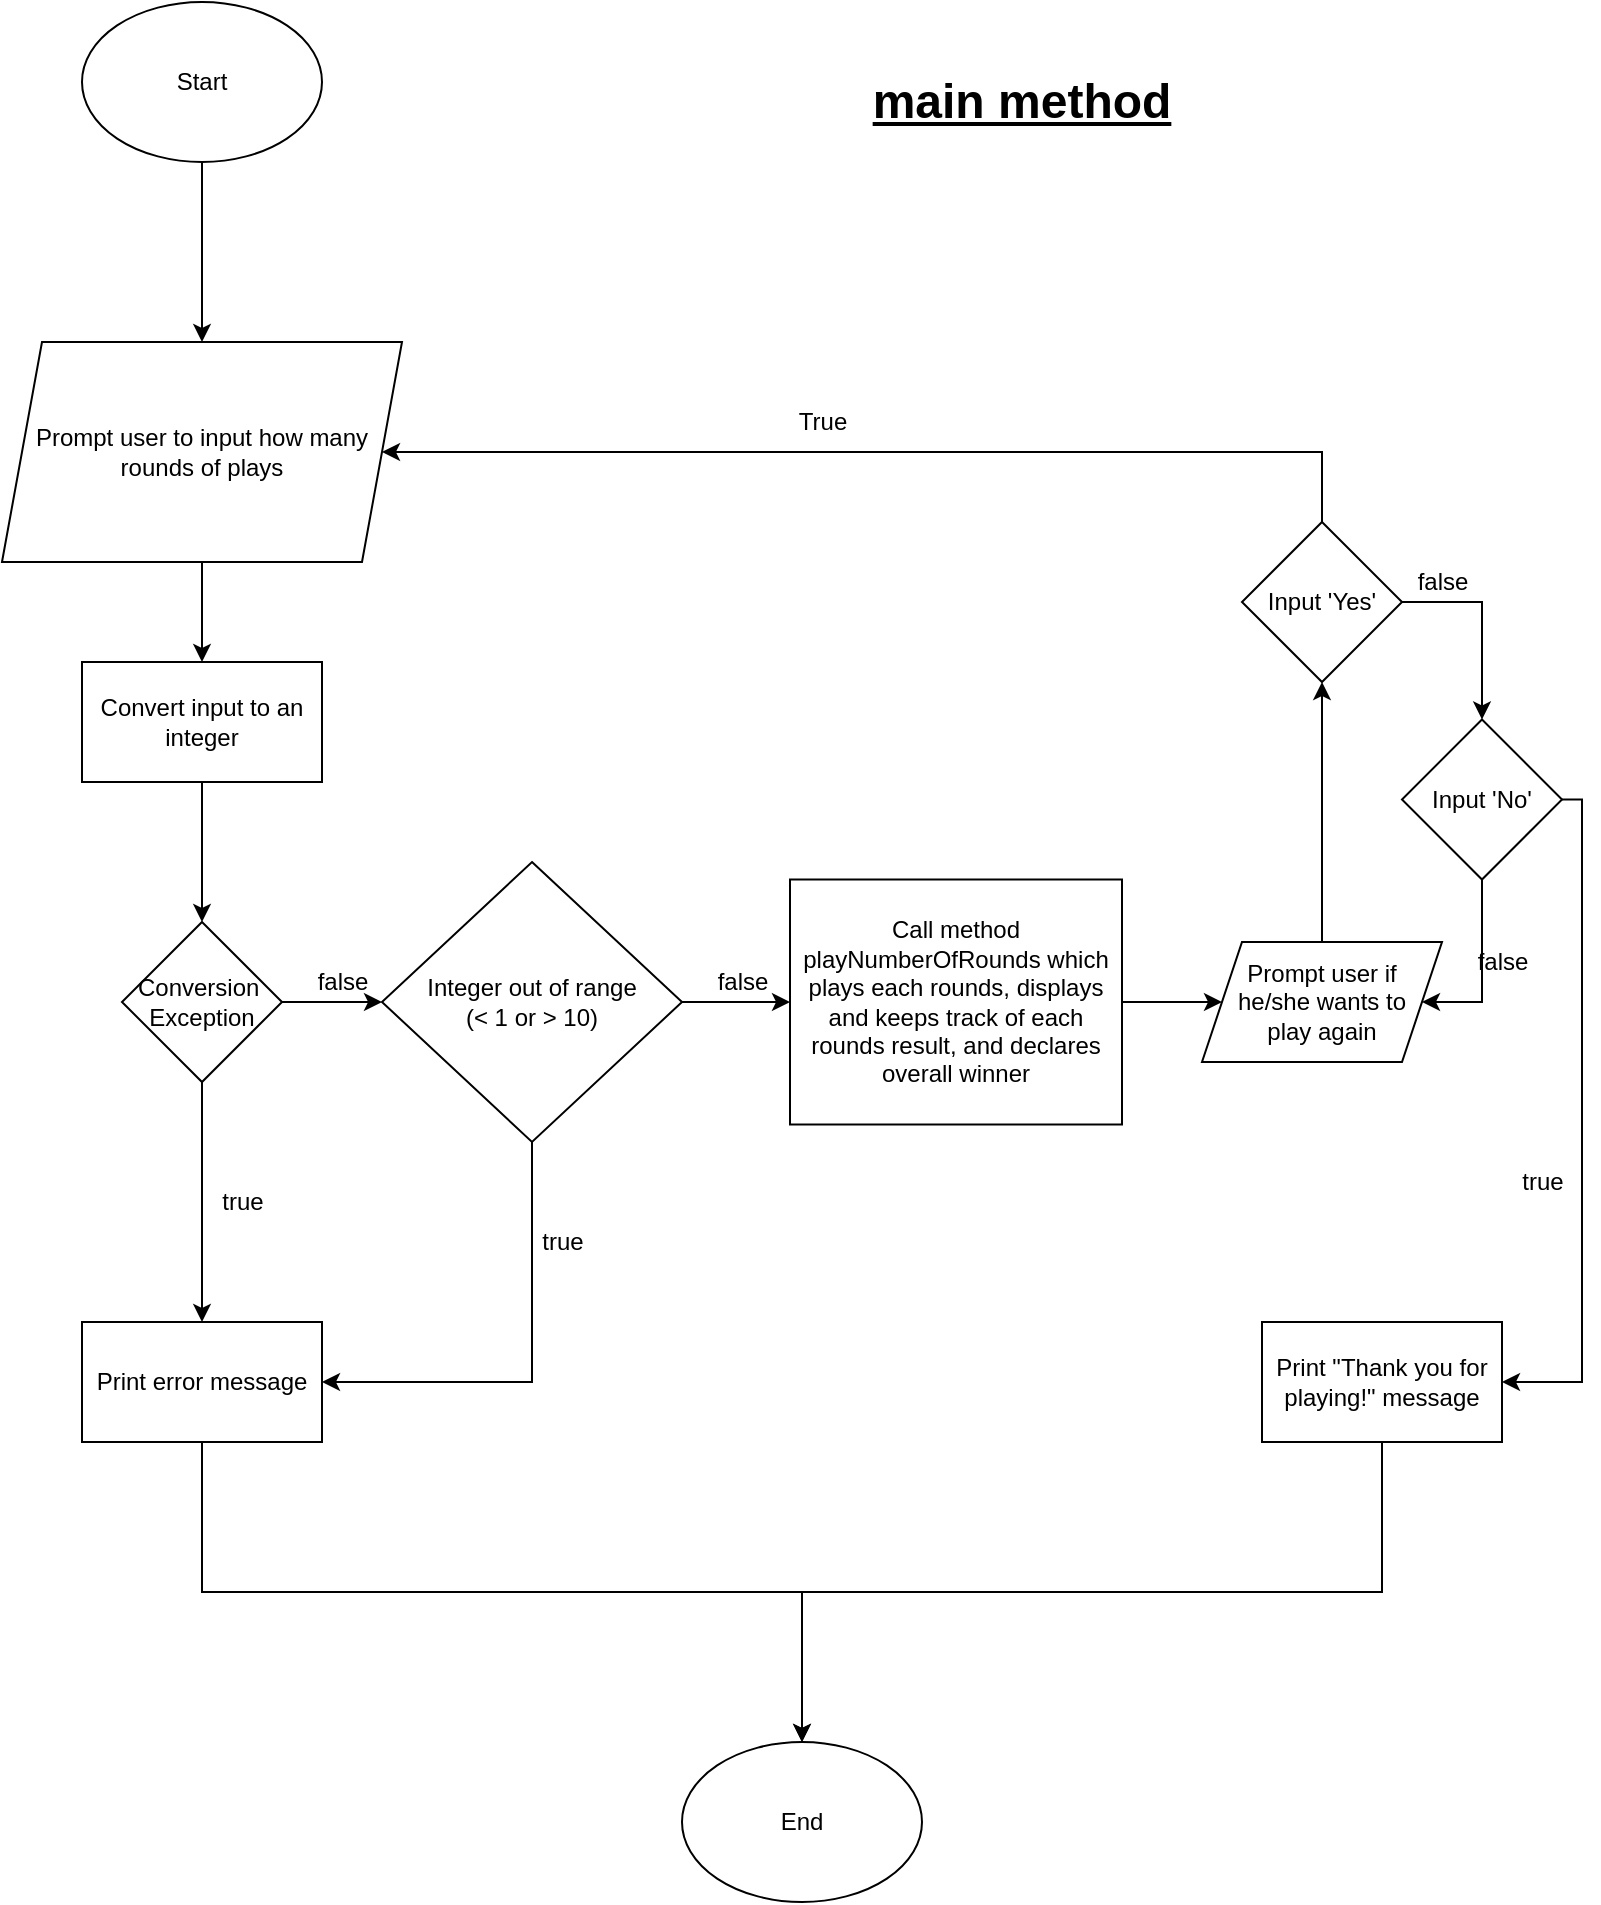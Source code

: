<mxfile version="14.6.13" type="device" pages="2"><diagram id="C5RBs43oDa-KdzZeNtuy" name="main method"><mxGraphModel dx="1106" dy="997" grid="1" gridSize="10" guides="1" tooltips="1" connect="1" arrows="1" fold="1" page="1" pageScale="1" pageWidth="827" pageHeight="1169" math="0" shadow="0"><root><mxCell id="WIyWlLk6GJQsqaUBKTNV-0"/><mxCell id="WIyWlLk6GJQsqaUBKTNV-1" parent="WIyWlLk6GJQsqaUBKTNV-0"/><mxCell id="xWICxPWJollgo_rMAaHg-5" style="edgeStyle=orthogonalEdgeStyle;rounded=0;orthogonalLoop=1;jettySize=auto;html=1;exitX=0.5;exitY=1;exitDx=0;exitDy=0;entryX=0.5;entryY=0;entryDx=0;entryDy=0;" edge="1" parent="WIyWlLk6GJQsqaUBKTNV-1" source="xWICxPWJollgo_rMAaHg-1" target="xWICxPWJollgo_rMAaHg-4"><mxGeometry relative="1" as="geometry"/></mxCell><mxCell id="xWICxPWJollgo_rMAaHg-1" value="Start" style="ellipse;whiteSpace=wrap;html=1;" vertex="1" parent="WIyWlLk6GJQsqaUBKTNV-1"><mxGeometry x="60" y="60" width="120" height="80" as="geometry"/></mxCell><mxCell id="xWICxPWJollgo_rMAaHg-2" style="edgeStyle=orthogonalEdgeStyle;rounded=0;orthogonalLoop=1;jettySize=auto;html=1;exitX=0.5;exitY=1;exitDx=0;exitDy=0;" edge="1" parent="WIyWlLk6GJQsqaUBKTNV-1" source="xWICxPWJollgo_rMAaHg-1" target="xWICxPWJollgo_rMAaHg-1"><mxGeometry relative="1" as="geometry"/></mxCell><mxCell id="xWICxPWJollgo_rMAaHg-30" style="edgeStyle=orthogonalEdgeStyle;rounded=0;orthogonalLoop=1;jettySize=auto;html=1;exitX=0.5;exitY=0;exitDx=0;exitDy=0;entryX=0.5;entryY=1;entryDx=0;entryDy=0;" edge="1" parent="WIyWlLk6GJQsqaUBKTNV-1" source="xWICxPWJollgo_rMAaHg-3" target="xWICxPWJollgo_rMAaHg-27"><mxGeometry relative="1" as="geometry"/></mxCell><mxCell id="xWICxPWJollgo_rMAaHg-3" value="Prompt user if &lt;br&gt;he/she wants to &lt;br&gt;play again" style="shape=parallelogram;perimeter=parallelogramPerimeter;whiteSpace=wrap;html=1;fixedSize=1;" vertex="1" parent="WIyWlLk6GJQsqaUBKTNV-1"><mxGeometry x="620" y="530" width="120" height="60" as="geometry"/></mxCell><mxCell id="xWICxPWJollgo_rMAaHg-9" style="edgeStyle=orthogonalEdgeStyle;rounded=0;orthogonalLoop=1;jettySize=auto;html=1;exitX=0.5;exitY=1;exitDx=0;exitDy=0;entryX=0.5;entryY=0;entryDx=0;entryDy=0;" edge="1" parent="WIyWlLk6GJQsqaUBKTNV-1" source="xWICxPWJollgo_rMAaHg-4" target="xWICxPWJollgo_rMAaHg-8"><mxGeometry relative="1" as="geometry"><mxPoint x="120" y="380" as="targetPoint"/></mxGeometry></mxCell><mxCell id="xWICxPWJollgo_rMAaHg-4" value="Prompt user to input how many rounds of plays" style="shape=parallelogram;perimeter=parallelogramPerimeter;whiteSpace=wrap;html=1;fixedSize=1;direction=east;" vertex="1" parent="WIyWlLk6GJQsqaUBKTNV-1"><mxGeometry x="20" y="230" width="200" height="110" as="geometry"/></mxCell><mxCell id="xWICxPWJollgo_rMAaHg-29" style="edgeStyle=orthogonalEdgeStyle;rounded=0;orthogonalLoop=1;jettySize=auto;html=1;exitX=1;exitY=0.5;exitDx=0;exitDy=0;" edge="1" parent="WIyWlLk6GJQsqaUBKTNV-1" source="xWICxPWJollgo_rMAaHg-7" target="xWICxPWJollgo_rMAaHg-3"><mxGeometry relative="1" as="geometry"/></mxCell><mxCell id="xWICxPWJollgo_rMAaHg-7" value="Call method playNumberOfRounds which plays each rounds, displays and keeps track of each rounds result, and declares overall winner" style="rounded=0;whiteSpace=wrap;html=1;" vertex="1" parent="WIyWlLk6GJQsqaUBKTNV-1"><mxGeometry x="414" y="498.75" width="166" height="122.5" as="geometry"/></mxCell><mxCell id="xWICxPWJollgo_rMAaHg-15" style="edgeStyle=orthogonalEdgeStyle;rounded=0;orthogonalLoop=1;jettySize=auto;html=1;exitX=0.5;exitY=1;exitDx=0;exitDy=0;entryX=0.5;entryY=0;entryDx=0;entryDy=0;" edge="1" parent="WIyWlLk6GJQsqaUBKTNV-1" source="xWICxPWJollgo_rMAaHg-8" target="xWICxPWJollgo_rMAaHg-14"><mxGeometry relative="1" as="geometry"/></mxCell><mxCell id="xWICxPWJollgo_rMAaHg-8" value="Convert input to an integer" style="rounded=0;whiteSpace=wrap;html=1;" vertex="1" parent="WIyWlLk6GJQsqaUBKTNV-1"><mxGeometry x="60" y="390" width="120" height="60" as="geometry"/></mxCell><mxCell id="xWICxPWJollgo_rMAaHg-21" style="edgeStyle=orthogonalEdgeStyle;rounded=0;orthogonalLoop=1;jettySize=auto;html=1;exitX=0.5;exitY=1;exitDx=0;exitDy=0;entryX=1;entryY=0.5;entryDx=0;entryDy=0;" edge="1" parent="WIyWlLk6GJQsqaUBKTNV-1" source="xWICxPWJollgo_rMAaHg-13" target="xWICxPWJollgo_rMAaHg-19"><mxGeometry relative="1" as="geometry"/></mxCell><mxCell id="xWICxPWJollgo_rMAaHg-25" style="edgeStyle=orthogonalEdgeStyle;rounded=0;orthogonalLoop=1;jettySize=auto;html=1;exitX=1;exitY=0.5;exitDx=0;exitDy=0;entryX=0;entryY=0.5;entryDx=0;entryDy=0;" edge="1" parent="WIyWlLk6GJQsqaUBKTNV-1" source="xWICxPWJollgo_rMAaHg-13" target="xWICxPWJollgo_rMAaHg-7"><mxGeometry relative="1" as="geometry"/></mxCell><mxCell id="xWICxPWJollgo_rMAaHg-13" value="Integer out of range &lt;br&gt;(&amp;lt; 1 or &amp;gt; 10)" style="rhombus;whiteSpace=wrap;html=1;" vertex="1" parent="WIyWlLk6GJQsqaUBKTNV-1"><mxGeometry x="210" y="490" width="150" height="140" as="geometry"/></mxCell><mxCell id="xWICxPWJollgo_rMAaHg-16" style="edgeStyle=orthogonalEdgeStyle;rounded=0;orthogonalLoop=1;jettySize=auto;html=1;exitX=1;exitY=0.5;exitDx=0;exitDy=0;entryX=0;entryY=0.5;entryDx=0;entryDy=0;" edge="1" parent="WIyWlLk6GJQsqaUBKTNV-1" source="xWICxPWJollgo_rMAaHg-14" target="xWICxPWJollgo_rMAaHg-13"><mxGeometry relative="1" as="geometry"/></mxCell><mxCell id="xWICxPWJollgo_rMAaHg-20" style="edgeStyle=orthogonalEdgeStyle;rounded=0;orthogonalLoop=1;jettySize=auto;html=1;exitX=0.5;exitY=1;exitDx=0;exitDy=0;entryX=0.5;entryY=0;entryDx=0;entryDy=0;" edge="1" parent="WIyWlLk6GJQsqaUBKTNV-1" source="xWICxPWJollgo_rMAaHg-14" target="xWICxPWJollgo_rMAaHg-19"><mxGeometry relative="1" as="geometry"/></mxCell><mxCell id="xWICxPWJollgo_rMAaHg-14" value="Conversion&amp;nbsp;&lt;br&gt;Exception" style="rhombus;whiteSpace=wrap;html=1;" vertex="1" parent="WIyWlLk6GJQsqaUBKTNV-1"><mxGeometry x="80" y="520" width="80" height="80" as="geometry"/></mxCell><mxCell id="xWICxPWJollgo_rMAaHg-17" value="false" style="text;html=1;align=center;verticalAlign=middle;resizable=0;points=[];autosize=1;strokeColor=none;" vertex="1" parent="WIyWlLk6GJQsqaUBKTNV-1"><mxGeometry x="170" y="540" width="40" height="20" as="geometry"/></mxCell><mxCell id="xWICxPWJollgo_rMAaHg-37" style="edgeStyle=orthogonalEdgeStyle;rounded=0;orthogonalLoop=1;jettySize=auto;html=1;exitX=0.5;exitY=1;exitDx=0;exitDy=0;entryX=0.5;entryY=0;entryDx=0;entryDy=0;" edge="1" parent="WIyWlLk6GJQsqaUBKTNV-1" source="xWICxPWJollgo_rMAaHg-18" target="xWICxPWJollgo_rMAaHg-35"><mxGeometry relative="1" as="geometry"/></mxCell><mxCell id="xWICxPWJollgo_rMAaHg-18" value="Print &quot;Thank you for playing!&quot; message" style="rounded=0;whiteSpace=wrap;html=1;" vertex="1" parent="WIyWlLk6GJQsqaUBKTNV-1"><mxGeometry x="650" y="720" width="120" height="60" as="geometry"/></mxCell><mxCell id="xWICxPWJollgo_rMAaHg-36" style="edgeStyle=orthogonalEdgeStyle;rounded=0;orthogonalLoop=1;jettySize=auto;html=1;exitX=0.5;exitY=1;exitDx=0;exitDy=0;entryX=0.5;entryY=0;entryDx=0;entryDy=0;" edge="1" parent="WIyWlLk6GJQsqaUBKTNV-1" source="xWICxPWJollgo_rMAaHg-19" target="xWICxPWJollgo_rMAaHg-35"><mxGeometry relative="1" as="geometry"/></mxCell><mxCell id="xWICxPWJollgo_rMAaHg-19" value="Print error message" style="rounded=0;whiteSpace=wrap;html=1;" vertex="1" parent="WIyWlLk6GJQsqaUBKTNV-1"><mxGeometry x="60" y="720" width="120" height="60" as="geometry"/></mxCell><mxCell id="xWICxPWJollgo_rMAaHg-22" value="true" style="text;html=1;align=center;verticalAlign=middle;resizable=0;points=[];autosize=1;strokeColor=none;" vertex="1" parent="WIyWlLk6GJQsqaUBKTNV-1"><mxGeometry x="120" y="650" width="40" height="20" as="geometry"/></mxCell><mxCell id="xWICxPWJollgo_rMAaHg-24" value="true" style="text;html=1;align=center;verticalAlign=middle;resizable=0;points=[];autosize=1;strokeColor=none;" vertex="1" parent="WIyWlLk6GJQsqaUBKTNV-1"><mxGeometry x="280" y="670" width="40" height="20" as="geometry"/></mxCell><mxCell id="xWICxPWJollgo_rMAaHg-31" style="edgeStyle=orthogonalEdgeStyle;rounded=0;orthogonalLoop=1;jettySize=auto;html=1;exitX=0.5;exitY=0;exitDx=0;exitDy=0;entryX=1;entryY=0.5;entryDx=0;entryDy=0;" edge="1" parent="WIyWlLk6GJQsqaUBKTNV-1" source="xWICxPWJollgo_rMAaHg-27" target="xWICxPWJollgo_rMAaHg-4"><mxGeometry relative="1" as="geometry"/></mxCell><mxCell id="xWICxPWJollgo_rMAaHg-41" style="edgeStyle=orthogonalEdgeStyle;rounded=0;orthogonalLoop=1;jettySize=auto;html=1;exitX=1;exitY=0.5;exitDx=0;exitDy=0;entryX=0.5;entryY=0;entryDx=0;entryDy=0;" edge="1" parent="WIyWlLk6GJQsqaUBKTNV-1" source="xWICxPWJollgo_rMAaHg-27" target="xWICxPWJollgo_rMAaHg-39"><mxGeometry relative="1" as="geometry"/></mxCell><mxCell id="xWICxPWJollgo_rMAaHg-27" value="Input 'Yes'" style="rhombus;whiteSpace=wrap;html=1;" vertex="1" parent="WIyWlLk6GJQsqaUBKTNV-1"><mxGeometry x="640" y="320" width="80" height="80" as="geometry"/></mxCell><mxCell id="xWICxPWJollgo_rMAaHg-33" value="false" style="text;html=1;align=center;verticalAlign=middle;resizable=0;points=[];autosize=1;strokeColor=none;" vertex="1" parent="WIyWlLk6GJQsqaUBKTNV-1"><mxGeometry x="370" y="540" width="40" height="20" as="geometry"/></mxCell><mxCell id="xWICxPWJollgo_rMAaHg-35" value="End" style="ellipse;whiteSpace=wrap;html=1;" vertex="1" parent="WIyWlLk6GJQsqaUBKTNV-1"><mxGeometry x="360" y="930" width="120" height="80" as="geometry"/></mxCell><mxCell id="xWICxPWJollgo_rMAaHg-38" value="True" style="text;html=1;align=center;verticalAlign=middle;resizable=0;points=[];autosize=1;strokeColor=none;" vertex="1" parent="WIyWlLk6GJQsqaUBKTNV-1"><mxGeometry x="410" y="260" width="40" height="20" as="geometry"/></mxCell><mxCell id="xWICxPWJollgo_rMAaHg-43" style="edgeStyle=orthogonalEdgeStyle;rounded=0;orthogonalLoop=1;jettySize=auto;html=1;exitX=1;exitY=0.5;exitDx=0;exitDy=0;entryX=1;entryY=0.5;entryDx=0;entryDy=0;" edge="1" parent="WIyWlLk6GJQsqaUBKTNV-1" source="xWICxPWJollgo_rMAaHg-39" target="xWICxPWJollgo_rMAaHg-18"><mxGeometry relative="1" as="geometry"><Array as="points"><mxPoint x="810" y="459"/><mxPoint x="810" y="750"/></Array></mxGeometry></mxCell><mxCell id="xWICxPWJollgo_rMAaHg-44" style="edgeStyle=orthogonalEdgeStyle;rounded=0;orthogonalLoop=1;jettySize=auto;html=1;exitX=0.5;exitY=1;exitDx=0;exitDy=0;entryX=1;entryY=0.5;entryDx=0;entryDy=0;" edge="1" parent="WIyWlLk6GJQsqaUBKTNV-1" source="xWICxPWJollgo_rMAaHg-39" target="xWICxPWJollgo_rMAaHg-3"><mxGeometry relative="1" as="geometry"><mxPoint x="760" y="630" as="targetPoint"/><Array as="points"><mxPoint x="760" y="560"/></Array></mxGeometry></mxCell><mxCell id="xWICxPWJollgo_rMAaHg-39" value="Input 'No'" style="rhombus;whiteSpace=wrap;html=1;" vertex="1" parent="WIyWlLk6GJQsqaUBKTNV-1"><mxGeometry x="720" y="418.75" width="80" height="80" as="geometry"/></mxCell><mxCell id="xWICxPWJollgo_rMAaHg-42" value="false" style="text;html=1;align=center;verticalAlign=middle;resizable=0;points=[];autosize=1;strokeColor=none;" vertex="1" parent="WIyWlLk6GJQsqaUBKTNV-1"><mxGeometry x="720" y="340" width="40" height="20" as="geometry"/></mxCell><mxCell id="xWICxPWJollgo_rMAaHg-45" value="false" style="text;html=1;align=center;verticalAlign=middle;resizable=0;points=[];autosize=1;strokeColor=none;" vertex="1" parent="WIyWlLk6GJQsqaUBKTNV-1"><mxGeometry x="750" y="530" width="40" height="20" as="geometry"/></mxCell><mxCell id="xWICxPWJollgo_rMAaHg-47" value="true" style="text;html=1;align=center;verticalAlign=middle;resizable=0;points=[];autosize=1;strokeColor=none;" vertex="1" parent="WIyWlLk6GJQsqaUBKTNV-1"><mxGeometry x="770" y="640" width="40" height="20" as="geometry"/></mxCell><mxCell id="xWICxPWJollgo_rMAaHg-48" value="&lt;h1&gt;&lt;u&gt;main method&lt;/u&gt;&lt;/h1&gt;" style="text;html=1;strokeColor=none;fillColor=none;align=center;verticalAlign=middle;whiteSpace=wrap;rounded=0;" vertex="1" parent="WIyWlLk6GJQsqaUBKTNV-1"><mxGeometry x="390" y="70" width="280" height="80" as="geometry"/></mxCell></root></mxGraphModel></diagram><diagram id="ReQ4daCyko6AEzubHsu_" name="playNumberOfRounds method"><mxGraphModel dx="1106" dy="997" grid="1" gridSize="10" guides="1" tooltips="1" connect="1" arrows="1" fold="1" page="1" pageScale="1" pageWidth="827" pageHeight="1169" math="0" shadow="0"><root><mxCell id="iO3lYTSwz8w3JSSSnS7b-0"/><mxCell id="iO3lYTSwz8w3JSSSnS7b-1" parent="iO3lYTSwz8w3JSSSnS7b-0"/><mxCell id="ZAbTAbt3OAs1d7CuN1r1-1" style="edgeStyle=orthogonalEdgeStyle;rounded=0;orthogonalLoop=1;jettySize=auto;html=1;exitX=1;exitY=0.5;exitDx=0;exitDy=0;entryX=0;entryY=0.5;entryDx=0;entryDy=0;" edge="1" parent="iO3lYTSwz8w3JSSSnS7b-1" source="nTt0gRN7gyJrZbfmXG_p-1" target="nTt0gRN7gyJrZbfmXG_p-2"><mxGeometry relative="1" as="geometry"/></mxCell><mxCell id="nTt0gRN7gyJrZbfmXG_p-1" value="Start" style="ellipse;whiteSpace=wrap;html=1;" vertex="1" parent="iO3lYTSwz8w3JSSSnS7b-1"><mxGeometry x="90" y="30" width="100" height="60" as="geometry"/></mxCell><mxCell id="ZAbTAbt3OAs1d7CuN1r1-2" style="edgeStyle=orthogonalEdgeStyle;rounded=0;orthogonalLoop=1;jettySize=auto;html=1;exitX=1;exitY=0.5;exitDx=0;exitDy=0;entryX=0;entryY=0.5;entryDx=0;entryDy=0;" edge="1" parent="iO3lYTSwz8w3JSSSnS7b-1" source="nTt0gRN7gyJrZbfmXG_p-2" target="ZAbTAbt3OAs1d7CuN1r1-0"><mxGeometry relative="1" as="geometry"/></mxCell><mxCell id="nTt0gRN7gyJrZbfmXG_p-2" value="Get parameter total rounds to play" style="rounded=0;whiteSpace=wrap;html=1;" vertex="1" parent="iO3lYTSwz8w3JSSSnS7b-1"><mxGeometry x="240" y="30" width="120" height="60" as="geometry"/></mxCell><mxCell id="ZAbTAbt3OAs1d7CuN1r1-4" style="edgeStyle=orthogonalEdgeStyle;rounded=0;orthogonalLoop=1;jettySize=auto;html=1;exitX=0.5;exitY=1;exitDx=0;exitDy=0;entryX=1;entryY=0.5;entryDx=0;entryDy=0;" edge="1" parent="iO3lYTSwz8w3JSSSnS7b-1" source="ZAbTAbt3OAs1d7CuN1r1-0" target="ZAbTAbt3OAs1d7CuN1r1-3"><mxGeometry relative="1" as="geometry"/></mxCell><mxCell id="ZAbTAbt3OAs1d7CuN1r1-0" value="Initialize variables ties, userWins, computerWins" style="rounded=0;whiteSpace=wrap;html=1;" vertex="1" parent="iO3lYTSwz8w3JSSSnS7b-1"><mxGeometry x="420" y="30" width="140" height="60" as="geometry"/></mxCell><mxCell id="ZAbTAbt3OAs1d7CuN1r1-12" style="edgeStyle=orthogonalEdgeStyle;rounded=0;orthogonalLoop=1;jettySize=auto;html=1;exitX=0.5;exitY=1;exitDx=0;exitDy=0;entryX=0.5;entryY=0;entryDx=0;entryDy=0;" edge="1" parent="iO3lYTSwz8w3JSSSnS7b-1" source="ZAbTAbt3OAs1d7CuN1r1-3" target="ZAbTAbt3OAs1d7CuN1r1-5"><mxGeometry relative="1" as="geometry"/></mxCell><mxCell id="ZAbTAbt3OAs1d7CuN1r1-3" value="Initialization &lt;br&gt;round = 1" style="rounded=0;whiteSpace=wrap;html=1;" vertex="1" parent="iO3lYTSwz8w3JSSSnS7b-1"><mxGeometry x="80" y="130" width="120" height="50" as="geometry"/></mxCell><mxCell id="ZAbTAbt3OAs1d7CuN1r1-8" style="edgeStyle=orthogonalEdgeStyle;rounded=0;orthogonalLoop=1;jettySize=auto;html=1;exitX=0.5;exitY=1;exitDx=0;exitDy=0;" edge="1" parent="iO3lYTSwz8w3JSSSnS7b-1" source="ZAbTAbt3OAs1d7CuN1r1-5"><mxGeometry relative="1" as="geometry"><mxPoint x="180" y="339" as="targetPoint"/></mxGeometry></mxCell><mxCell id="R5eInJ01mi0KPKRuTlD3-166" style="edgeStyle=orthogonalEdgeStyle;rounded=0;orthogonalLoop=1;jettySize=auto;html=1;exitX=0;exitY=0.5;exitDx=0;exitDy=0;strokeColor=#000000;entryX=0;entryY=0.5;entryDx=0;entryDy=0;" edge="1" parent="iO3lYTSwz8w3JSSSnS7b-1" source="ZAbTAbt3OAs1d7CuN1r1-5" target="R5eInJ01mi0KPKRuTlD3-165"><mxGeometry relative="1" as="geometry"><mxPoint x="110" y="1470" as="targetPoint"/><Array as="points"><mxPoint x="30" y="250"/><mxPoint x="30" y="1460"/></Array></mxGeometry></mxCell><mxCell id="ZAbTAbt3OAs1d7CuN1r1-5" value="round &amp;lt;= total rounds" style="rhombus;whiteSpace=wrap;html=1;" vertex="1" parent="iO3lYTSwz8w3JSSSnS7b-1"><mxGeometry x="85" y="210" width="110" height="80" as="geometry"/></mxCell><mxCell id="ZAbTAbt3OAs1d7CuN1r1-13" style="edgeStyle=orthogonalEdgeStyle;rounded=0;orthogonalLoop=1;jettySize=auto;html=1;exitX=1;exitY=0.5;exitDx=0;exitDy=0;entryX=0;entryY=0.5;entryDx=0;entryDy=0;" edge="1" parent="iO3lYTSwz8w3JSSSnS7b-1" source="ZAbTAbt3OAs1d7CuN1r1-7" target="ZAbTAbt3OAs1d7CuN1r1-11"><mxGeometry relative="1" as="geometry"/></mxCell><mxCell id="ZAbTAbt3OAs1d7CuN1r1-7" value="Prompt user input choice&lt;br&gt;(1=Rock, 2=Paper, 3=Scissors)" style="shape=parallelogram;perimeter=parallelogramPerimeter;whiteSpace=wrap;html=1;fixedSize=1;" vertex="1" parent="iO3lYTSwz8w3JSSSnS7b-1"><mxGeometry x="80" y="340" width="220" height="60" as="geometry"/></mxCell><mxCell id="ZAbTAbt3OAs1d7CuN1r1-9" value="true" style="text;html=1;align=center;verticalAlign=middle;resizable=0;points=[];autosize=1;strokeColor=none;" vertex="1" parent="iO3lYTSwz8w3JSSSnS7b-1"><mxGeometry x="140" y="290" width="40" height="20" as="geometry"/></mxCell><mxCell id="ZAbTAbt3OAs1d7CuN1r1-15" style="edgeStyle=orthogonalEdgeStyle;rounded=0;orthogonalLoop=1;jettySize=auto;html=1;exitX=0.5;exitY=0;exitDx=0;exitDy=0;entryX=0.5;entryY=1;entryDx=0;entryDy=0;" edge="1" parent="iO3lYTSwz8w3JSSSnS7b-1" source="ZAbTAbt3OAs1d7CuN1r1-11" target="ZAbTAbt3OAs1d7CuN1r1-14"><mxGeometry relative="1" as="geometry"/></mxCell><mxCell id="ZAbTAbt3OAs1d7CuN1r1-11" value="Convert input to an interger" style="rounded=0;whiteSpace=wrap;html=1;" vertex="1" parent="iO3lYTSwz8w3JSSSnS7b-1"><mxGeometry x="340" y="340" width="100" height="60" as="geometry"/></mxCell><mxCell id="ZAbTAbt3OAs1d7CuN1r1-16" style="edgeStyle=orthogonalEdgeStyle;rounded=0;orthogonalLoop=1;jettySize=auto;html=1;exitX=0;exitY=0.5;exitDx=0;exitDy=0;entryX=0.65;entryY=-0.033;entryDx=0;entryDy=0;entryPerimeter=0;" edge="1" parent="iO3lYTSwz8w3JSSSnS7b-1" source="ZAbTAbt3OAs1d7CuN1r1-14" target="ZAbTAbt3OAs1d7CuN1r1-7"><mxGeometry relative="1" as="geometry"/></mxCell><mxCell id="R5eInJ01mi0KPKRuTlD3-0" style="edgeStyle=orthogonalEdgeStyle;rounded=0;orthogonalLoop=1;jettySize=auto;html=1;exitX=1;exitY=0.5;exitDx=0;exitDy=0;entryX=0.5;entryY=0;entryDx=0;entryDy=0;" edge="1" parent="iO3lYTSwz8w3JSSSnS7b-1" source="ZAbTAbt3OAs1d7CuN1r1-14" target="ZAbTAbt3OAs1d7CuN1r1-18"><mxGeometry relative="1" as="geometry"/></mxCell><mxCell id="ZAbTAbt3OAs1d7CuN1r1-14" value="Conversion&lt;br&gt;Exception" style="rhombus;whiteSpace=wrap;html=1;" vertex="1" parent="iO3lYTSwz8w3JSSSnS7b-1"><mxGeometry x="340" y="260" width="100" height="60" as="geometry"/></mxCell><mxCell id="ZAbTAbt3OAs1d7CuN1r1-17" value="true" style="text;html=1;align=center;verticalAlign=middle;resizable=0;points=[];autosize=1;strokeColor=none;" vertex="1" parent="iO3lYTSwz8w3JSSSnS7b-1"><mxGeometry x="300" y="270" width="40" height="20" as="geometry"/></mxCell><mxCell id="R5eInJ01mi0KPKRuTlD3-2" style="edgeStyle=orthogonalEdgeStyle;rounded=0;orthogonalLoop=1;jettySize=auto;html=1;exitX=0;exitY=0.5;exitDx=0;exitDy=0;entryX=0.5;entryY=1;entryDx=0;entryDy=0;" edge="1" parent="iO3lYTSwz8w3JSSSnS7b-1" source="ZAbTAbt3OAs1d7CuN1r1-18" target="ZAbTAbt3OAs1d7CuN1r1-7"><mxGeometry relative="1" as="geometry"/></mxCell><mxCell id="R5eInJ01mi0KPKRuTlD3-5" style="edgeStyle=orthogonalEdgeStyle;rounded=0;orthogonalLoop=1;jettySize=auto;html=1;exitX=0.5;exitY=1;exitDx=0;exitDy=0;entryX=1;entryY=0.5;entryDx=0;entryDy=0;" edge="1" parent="iO3lYTSwz8w3JSSSnS7b-1" source="ZAbTAbt3OAs1d7CuN1r1-18" target="R5eInJ01mi0KPKRuTlD3-4"><mxGeometry relative="1" as="geometry"/></mxCell><mxCell id="ZAbTAbt3OAs1d7CuN1r1-18" value="integer out&lt;br&gt;of range&amp;nbsp;" style="rhombus;whiteSpace=wrap;html=1;" vertex="1" parent="iO3lYTSwz8w3JSSSnS7b-1"><mxGeometry x="490" y="390" width="100" height="70" as="geometry"/></mxCell><mxCell id="R5eInJ01mi0KPKRuTlD3-1" value="false" style="text;html=1;align=center;verticalAlign=middle;resizable=0;points=[];autosize=1;strokeColor=none;" vertex="1" parent="iO3lYTSwz8w3JSSSnS7b-1"><mxGeometry x="450" y="270" width="40" height="20" as="geometry"/></mxCell><mxCell id="R5eInJ01mi0KPKRuTlD3-3" value="true" style="text;html=1;align=center;verticalAlign=middle;resizable=0;points=[];autosize=1;strokeColor=none;" vertex="1" parent="iO3lYTSwz8w3JSSSnS7b-1"><mxGeometry x="440" y="400" width="40" height="20" as="geometry"/></mxCell><mxCell id="R5eInJ01mi0KPKRuTlD3-8" style="edgeStyle=orthogonalEdgeStyle;rounded=0;orthogonalLoop=1;jettySize=auto;html=1;exitX=0.5;exitY=1;exitDx=0;exitDy=0;entryX=0.5;entryY=0;entryDx=0;entryDy=0;" edge="1" parent="iO3lYTSwz8w3JSSSnS7b-1" source="R5eInJ01mi0KPKRuTlD3-4" target="R5eInJ01mi0KPKRuTlD3-7"><mxGeometry relative="1" as="geometry"/></mxCell><mxCell id="R5eInJ01mi0KPKRuTlD3-4" value="Generate random integer between 1 to 3" style="rounded=0;whiteSpace=wrap;html=1;" vertex="1" parent="iO3lYTSwz8w3JSSSnS7b-1"><mxGeometry x="80" y="470" width="125" height="60" as="geometry"/></mxCell><mxCell id="R5eInJ01mi0KPKRuTlD3-6" value="false" style="text;html=1;align=center;verticalAlign=middle;resizable=0;points=[];autosize=1;strokeColor=none;" vertex="1" parent="iO3lYTSwz8w3JSSSnS7b-1"><mxGeometry x="470" y="480" width="40" height="20" as="geometry"/></mxCell><mxCell id="R5eInJ01mi0KPKRuTlD3-19" style="edgeStyle=orthogonalEdgeStyle;rounded=0;orthogonalLoop=1;jettySize=auto;html=1;exitX=0.25;exitY=1;exitDx=0;exitDy=0;entryX=0.5;entryY=0;entryDx=0;entryDy=0;" edge="1" parent="iO3lYTSwz8w3JSSSnS7b-1" source="R5eInJ01mi0KPKRuTlD3-7" target="R5eInJ01mi0KPKRuTlD3-11"><mxGeometry relative="1" as="geometry"/></mxCell><mxCell id="R5eInJ01mi0KPKRuTlD3-7" value="switch choice" style="rounded=0;whiteSpace=wrap;html=1;" vertex="1" parent="iO3lYTSwz8w3JSSSnS7b-1"><mxGeometry x="83.75" y="565" width="117.5" height="40" as="geometry"/></mxCell><mxCell id="R5eInJ01mi0KPKRuTlD3-18" style="edgeStyle=orthogonalEdgeStyle;rounded=0;orthogonalLoop=1;jettySize=auto;html=1;exitX=1;exitY=0.5;exitDx=0;exitDy=0;" edge="1" parent="iO3lYTSwz8w3JSSSnS7b-1" source="R5eInJ01mi0KPKRuTlD3-11"><mxGeometry relative="1" as="geometry"><mxPoint x="210" y="655" as="targetPoint"/></mxGeometry></mxCell><mxCell id="R5eInJ01mi0KPKRuTlD3-155" style="edgeStyle=orthogonalEdgeStyle;rounded=0;orthogonalLoop=1;jettySize=auto;html=1;exitX=0.5;exitY=1;exitDx=0;exitDy=0;entryX=0.5;entryY=0;entryDx=0;entryDy=0;strokeColor=#000000;" edge="1" parent="iO3lYTSwz8w3JSSSnS7b-1" source="R5eInJ01mi0KPKRuTlD3-11" target="R5eInJ01mi0KPKRuTlD3-104"><mxGeometry relative="1" as="geometry"/></mxCell><mxCell id="R5eInJ01mi0KPKRuTlD3-11" value="case 1" style="rhombus;whiteSpace=wrap;html=1;" vertex="1" parent="iO3lYTSwz8w3JSSSnS7b-1"><mxGeometry x="80" y="630" width="80" height="50" as="geometry"/></mxCell><mxCell id="R5eInJ01mi0KPKRuTlD3-26" style="edgeStyle=orthogonalEdgeStyle;rounded=0;orthogonalLoop=1;jettySize=auto;html=1;exitX=1;exitY=0.5;exitDx=0;exitDy=0;entryX=0;entryY=0.5;entryDx=0;entryDy=0;" edge="1" parent="iO3lYTSwz8w3JSSSnS7b-1" source="R5eInJ01mi0KPKRuTlD3-20" target="R5eInJ01mi0KPKRuTlD3-21"><mxGeometry relative="1" as="geometry"/></mxCell><mxCell id="R5eInJ01mi0KPKRuTlD3-28" style="edgeStyle=orthogonalEdgeStyle;rounded=0;orthogonalLoop=1;jettySize=auto;html=1;exitX=0.5;exitY=1;exitDx=0;exitDy=0;entryX=0.5;entryY=0;entryDx=0;entryDy=0;" edge="1" parent="iO3lYTSwz8w3JSSSnS7b-1" source="R5eInJ01mi0KPKRuTlD3-20" target="R5eInJ01mi0KPKRuTlD3-23"><mxGeometry relative="1" as="geometry"/></mxCell><mxCell id="R5eInJ01mi0KPKRuTlD3-20" value="random = 1" style="rhombus;whiteSpace=wrap;html=1;" vertex="1" parent="iO3lYTSwz8w3JSSSnS7b-1"><mxGeometry x="205" y="622.5" width="95" height="65" as="geometry"/></mxCell><mxCell id="R5eInJ01mi0KPKRuTlD3-30" style="edgeStyle=orthogonalEdgeStyle;rounded=0;orthogonalLoop=1;jettySize=auto;html=1;exitX=0.5;exitY=1;exitDx=0;exitDy=0;entryX=0.5;entryY=0;entryDx=0;entryDy=0;" edge="1" parent="iO3lYTSwz8w3JSSSnS7b-1" source="R5eInJ01mi0KPKRuTlD3-21" target="R5eInJ01mi0KPKRuTlD3-25"><mxGeometry relative="1" as="geometry"/></mxCell><mxCell id="R5eInJ01mi0KPKRuTlD3-33" style="edgeStyle=orthogonalEdgeStyle;rounded=0;orthogonalLoop=1;jettySize=auto;html=1;exitX=1;exitY=0.5;exitDx=0;exitDy=0;entryX=0;entryY=0.5;entryDx=0;entryDy=0;" edge="1" parent="iO3lYTSwz8w3JSSSnS7b-1" source="R5eInJ01mi0KPKRuTlD3-21" target="R5eInJ01mi0KPKRuTlD3-32"><mxGeometry relative="1" as="geometry"/></mxCell><mxCell id="R5eInJ01mi0KPKRuTlD3-21" value="random = 2" style="rhombus;whiteSpace=wrap;html=1;" vertex="1" parent="iO3lYTSwz8w3JSSSnS7b-1"><mxGeometry x="360" y="622.5" width="95" height="65" as="geometry"/></mxCell><mxCell id="R5eInJ01mi0KPKRuTlD3-22" value="true" style="text;html=1;align=center;verticalAlign=middle;resizable=0;points=[];autosize=1;strokeColor=none;" vertex="1" parent="iO3lYTSwz8w3JSSSnS7b-1"><mxGeometry x="155" y="630" width="40" height="20" as="geometry"/></mxCell><mxCell id="R5eInJ01mi0KPKRuTlD3-42" style="edgeStyle=orthogonalEdgeStyle;rounded=0;orthogonalLoop=1;jettySize=auto;html=1;exitX=0.5;exitY=1;exitDx=0;exitDy=0;entryX=0.5;entryY=0;entryDx=0;entryDy=0;" edge="1" parent="iO3lYTSwz8w3JSSSnS7b-1" source="R5eInJ01mi0KPKRuTlD3-23" target="R5eInJ01mi0KPKRuTlD3-36"><mxGeometry relative="1" as="geometry"/></mxCell><mxCell id="R5eInJ01mi0KPKRuTlD3-23" value="increment ties" style="rounded=0;whiteSpace=wrap;html=1;" vertex="1" parent="iO3lYTSwz8w3JSSSnS7b-1"><mxGeometry x="205" y="710" width="95" height="40" as="geometry"/></mxCell><mxCell id="R5eInJ01mi0KPKRuTlD3-24" style="edgeStyle=orthogonalEdgeStyle;rounded=0;orthogonalLoop=1;jettySize=auto;html=1;exitX=0.5;exitY=1;exitDx=0;exitDy=0;" edge="1" parent="iO3lYTSwz8w3JSSSnS7b-1" source="R5eInJ01mi0KPKRuTlD3-23" target="R5eInJ01mi0KPKRuTlD3-23"><mxGeometry relative="1" as="geometry"/></mxCell><mxCell id="R5eInJ01mi0KPKRuTlD3-41" style="edgeStyle=orthogonalEdgeStyle;rounded=0;orthogonalLoop=1;jettySize=auto;html=1;exitX=0.5;exitY=1;exitDx=0;exitDy=0;entryX=0.5;entryY=0;entryDx=0;entryDy=0;" edge="1" parent="iO3lYTSwz8w3JSSSnS7b-1" source="R5eInJ01mi0KPKRuTlD3-25" target="R5eInJ01mi0KPKRuTlD3-38"><mxGeometry relative="1" as="geometry"/></mxCell><mxCell id="R5eInJ01mi0KPKRuTlD3-25" value="increment &lt;br&gt;computerWins" style="rounded=0;whiteSpace=wrap;html=1;" vertex="1" parent="iO3lYTSwz8w3JSSSnS7b-1"><mxGeometry x="360" y="710" width="95" height="40" as="geometry"/></mxCell><mxCell id="R5eInJ01mi0KPKRuTlD3-27" value="false" style="text;html=1;align=center;verticalAlign=middle;resizable=0;points=[];autosize=1;strokeColor=none;" vertex="1" parent="iO3lYTSwz8w3JSSSnS7b-1"><mxGeometry x="300" y="630" width="40" height="20" as="geometry"/></mxCell><mxCell id="R5eInJ01mi0KPKRuTlD3-29" value="true" style="text;html=1;align=center;verticalAlign=middle;resizable=0;points=[];autosize=1;strokeColor=none;" vertex="1" parent="iO3lYTSwz8w3JSSSnS7b-1"><mxGeometry x="250" y="690" width="40" height="20" as="geometry"/></mxCell><mxCell id="R5eInJ01mi0KPKRuTlD3-31" value="true" style="text;html=1;align=center;verticalAlign=middle;resizable=0;points=[];autosize=1;strokeColor=none;" vertex="1" parent="iO3lYTSwz8w3JSSSnS7b-1"><mxGeometry x="410" y="687.5" width="40" height="20" as="geometry"/></mxCell><mxCell id="R5eInJ01mi0KPKRuTlD3-39" style="edgeStyle=orthogonalEdgeStyle;rounded=0;orthogonalLoop=1;jettySize=auto;html=1;exitX=0.5;exitY=1;exitDx=0;exitDy=0;entryX=0.5;entryY=0;entryDx=0;entryDy=0;" edge="1" parent="iO3lYTSwz8w3JSSSnS7b-1" source="R5eInJ01mi0KPKRuTlD3-32" target="R5eInJ01mi0KPKRuTlD3-37"><mxGeometry relative="1" as="geometry"/></mxCell><mxCell id="R5eInJ01mi0KPKRuTlD3-32" value="increment &lt;br&gt;userWins" style="rounded=0;whiteSpace=wrap;html=1;" vertex="1" parent="iO3lYTSwz8w3JSSSnS7b-1"><mxGeometry x="520" y="635" width="95" height="40" as="geometry"/></mxCell><mxCell id="R5eInJ01mi0KPKRuTlD3-34" value="false" style="text;html=1;align=center;verticalAlign=middle;resizable=0;points=[];autosize=1;strokeColor=none;" vertex="1" parent="iO3lYTSwz8w3JSSSnS7b-1"><mxGeometry x="460" y="630" width="40" height="20" as="geometry"/></mxCell><mxCell id="R5eInJ01mi0KPKRuTlD3-54" style="edgeStyle=orthogonalEdgeStyle;rounded=0;orthogonalLoop=1;jettySize=auto;html=1;exitX=0.5;exitY=1;exitDx=0;exitDy=0;strokeColor=#000000;" edge="1" parent="iO3lYTSwz8w3JSSSnS7b-1" source="R5eInJ01mi0KPKRuTlD3-36"><mxGeometry relative="1" as="geometry"><mxPoint x="720" y="800" as="targetPoint"/><Array as="points"><mxPoint x="253" y="840"/><mxPoint x="680" y="840"/><mxPoint x="680" y="800"/></Array></mxGeometry></mxCell><mxCell id="R5eInJ01mi0KPKRuTlD3-36" value="Display tie for&lt;br&gt;the round" style="whiteSpace=wrap;html=1;" vertex="1" parent="iO3lYTSwz8w3JSSSnS7b-1"><mxGeometry x="205" y="780" width="95" height="40" as="geometry"/></mxCell><mxCell id="R5eInJ01mi0KPKRuTlD3-50" style="edgeStyle=orthogonalEdgeStyle;rounded=0;orthogonalLoop=1;jettySize=auto;html=1;exitX=1;exitY=0.5;exitDx=0;exitDy=0;" edge="1" parent="iO3lYTSwz8w3JSSSnS7b-1" source="R5eInJ01mi0KPKRuTlD3-37"><mxGeometry relative="1" as="geometry"><mxPoint x="720" y="800" as="targetPoint"/><Array as="points"><mxPoint x="680" y="728"/><mxPoint x="680" y="800"/></Array></mxGeometry></mxCell><mxCell id="R5eInJ01mi0KPKRuTlD3-37" value="Display user win for the round" style="whiteSpace=wrap;html=1;" vertex="1" parent="iO3lYTSwz8w3JSSSnS7b-1"><mxGeometry x="520" y="707.5" width="95" height="40" as="geometry"/></mxCell><mxCell id="R5eInJ01mi0KPKRuTlD3-46" style="edgeStyle=orthogonalEdgeStyle;rounded=0;orthogonalLoop=1;jettySize=auto;html=1;exitX=1;exitY=0.5;exitDx=0;exitDy=0;" edge="1" parent="iO3lYTSwz8w3JSSSnS7b-1" source="R5eInJ01mi0KPKRuTlD3-38"><mxGeometry relative="1" as="geometry"><mxPoint x="720" y="800" as="targetPoint"/></mxGeometry></mxCell><mxCell id="R5eInJ01mi0KPKRuTlD3-38" value="Display computer win for&lt;br&gt;the round" style="whiteSpace=wrap;html=1;" vertex="1" parent="iO3lYTSwz8w3JSSSnS7b-1"><mxGeometry x="360" y="780" width="95" height="40" as="geometry"/></mxCell><mxCell id="R5eInJ01mi0KPKRuTlD3-103" style="edgeStyle=orthogonalEdgeStyle;rounded=0;orthogonalLoop=1;jettySize=auto;html=1;exitX=1;exitY=0.5;exitDx=0;exitDy=0;" edge="1" parent="iO3lYTSwz8w3JSSSnS7b-1" source="R5eInJ01mi0KPKRuTlD3-104"><mxGeometry relative="1" as="geometry"><mxPoint x="210" y="912.5" as="targetPoint"/></mxGeometry></mxCell><mxCell id="R5eInJ01mi0KPKRuTlD3-156" style="edgeStyle=orthogonalEdgeStyle;rounded=0;orthogonalLoop=1;jettySize=auto;html=1;exitX=0.5;exitY=1;exitDx=0;exitDy=0;entryX=0.5;entryY=0;entryDx=0;entryDy=0;strokeColor=#000000;" edge="1" parent="iO3lYTSwz8w3JSSSnS7b-1" source="R5eInJ01mi0KPKRuTlD3-104" target="R5eInJ01mi0KPKRuTlD3-130"><mxGeometry relative="1" as="geometry"/></mxCell><mxCell id="R5eInJ01mi0KPKRuTlD3-104" value="case 2" style="rhombus;whiteSpace=wrap;html=1;" vertex="1" parent="iO3lYTSwz8w3JSSSnS7b-1"><mxGeometry x="80" y="887.5" width="80" height="50" as="geometry"/></mxCell><mxCell id="R5eInJ01mi0KPKRuTlD3-105" style="edgeStyle=orthogonalEdgeStyle;rounded=0;orthogonalLoop=1;jettySize=auto;html=1;exitX=1;exitY=0.5;exitDx=0;exitDy=0;entryX=0;entryY=0.5;entryDx=0;entryDy=0;" edge="1" parent="iO3lYTSwz8w3JSSSnS7b-1" source="R5eInJ01mi0KPKRuTlD3-107" target="R5eInJ01mi0KPKRuTlD3-110"><mxGeometry relative="1" as="geometry"/></mxCell><mxCell id="R5eInJ01mi0KPKRuTlD3-106" style="edgeStyle=orthogonalEdgeStyle;rounded=0;orthogonalLoop=1;jettySize=auto;html=1;exitX=0.5;exitY=1;exitDx=0;exitDy=0;entryX=0.5;entryY=0;entryDx=0;entryDy=0;" edge="1" parent="iO3lYTSwz8w3JSSSnS7b-1" source="R5eInJ01mi0KPKRuTlD3-107" target="R5eInJ01mi0KPKRuTlD3-113"><mxGeometry relative="1" as="geometry"/></mxCell><mxCell id="R5eInJ01mi0KPKRuTlD3-107" value="random = 1" style="rhombus;whiteSpace=wrap;html=1;" vertex="1" parent="iO3lYTSwz8w3JSSSnS7b-1"><mxGeometry x="205" y="880" width="95" height="65" as="geometry"/></mxCell><mxCell id="R5eInJ01mi0KPKRuTlD3-108" style="edgeStyle=orthogonalEdgeStyle;rounded=0;orthogonalLoop=1;jettySize=auto;html=1;exitX=0.5;exitY=1;exitDx=0;exitDy=0;entryX=0.5;entryY=0;entryDx=0;entryDy=0;" edge="1" parent="iO3lYTSwz8w3JSSSnS7b-1" source="R5eInJ01mi0KPKRuTlD3-110" target="R5eInJ01mi0KPKRuTlD3-116"><mxGeometry relative="1" as="geometry"/></mxCell><mxCell id="R5eInJ01mi0KPKRuTlD3-109" style="edgeStyle=orthogonalEdgeStyle;rounded=0;orthogonalLoop=1;jettySize=auto;html=1;exitX=1;exitY=0.5;exitDx=0;exitDy=0;entryX=0;entryY=0.5;entryDx=0;entryDy=0;" edge="1" parent="iO3lYTSwz8w3JSSSnS7b-1" source="R5eInJ01mi0KPKRuTlD3-110" target="R5eInJ01mi0KPKRuTlD3-121"><mxGeometry relative="1" as="geometry"/></mxCell><mxCell id="R5eInJ01mi0KPKRuTlD3-110" value="random = 2" style="rhombus;whiteSpace=wrap;html=1;" vertex="1" parent="iO3lYTSwz8w3JSSSnS7b-1"><mxGeometry x="360" y="880" width="95" height="65" as="geometry"/></mxCell><mxCell id="R5eInJ01mi0KPKRuTlD3-111" value="true" style="text;html=1;align=center;verticalAlign=middle;resizable=0;points=[];autosize=1;strokeColor=none;" vertex="1" parent="iO3lYTSwz8w3JSSSnS7b-1"><mxGeometry x="155" y="887.5" width="40" height="20" as="geometry"/></mxCell><mxCell id="R5eInJ01mi0KPKRuTlD3-112" style="edgeStyle=orthogonalEdgeStyle;rounded=0;orthogonalLoop=1;jettySize=auto;html=1;exitX=0.5;exitY=1;exitDx=0;exitDy=0;entryX=0.5;entryY=0;entryDx=0;entryDy=0;" edge="1" parent="iO3lYTSwz8w3JSSSnS7b-1" source="R5eInJ01mi0KPKRuTlD3-113" target="R5eInJ01mi0KPKRuTlD3-124"><mxGeometry relative="1" as="geometry"/></mxCell><mxCell id="R5eInJ01mi0KPKRuTlD3-113" value="increment userWins" style="rounded=0;whiteSpace=wrap;html=1;" vertex="1" parent="iO3lYTSwz8w3JSSSnS7b-1"><mxGeometry x="205" y="967.5" width="95" height="40" as="geometry"/></mxCell><mxCell id="R5eInJ01mi0KPKRuTlD3-114" style="edgeStyle=orthogonalEdgeStyle;rounded=0;orthogonalLoop=1;jettySize=auto;html=1;exitX=0.5;exitY=1;exitDx=0;exitDy=0;" edge="1" parent="iO3lYTSwz8w3JSSSnS7b-1" source="R5eInJ01mi0KPKRuTlD3-113" target="R5eInJ01mi0KPKRuTlD3-113"><mxGeometry relative="1" as="geometry"/></mxCell><mxCell id="R5eInJ01mi0KPKRuTlD3-115" style="edgeStyle=orthogonalEdgeStyle;rounded=0;orthogonalLoop=1;jettySize=auto;html=1;exitX=0.5;exitY=1;exitDx=0;exitDy=0;entryX=0.5;entryY=0;entryDx=0;entryDy=0;" edge="1" parent="iO3lYTSwz8w3JSSSnS7b-1" source="R5eInJ01mi0KPKRuTlD3-116" target="R5eInJ01mi0KPKRuTlD3-128"><mxGeometry relative="1" as="geometry"/></mxCell><mxCell id="R5eInJ01mi0KPKRuTlD3-116" value="increment &lt;br&gt;ties" style="rounded=0;whiteSpace=wrap;html=1;" vertex="1" parent="iO3lYTSwz8w3JSSSnS7b-1"><mxGeometry x="360" y="967.5" width="95" height="40" as="geometry"/></mxCell><mxCell id="R5eInJ01mi0KPKRuTlD3-117" value="false" style="text;html=1;align=center;verticalAlign=middle;resizable=0;points=[];autosize=1;strokeColor=none;" vertex="1" parent="iO3lYTSwz8w3JSSSnS7b-1"><mxGeometry x="300" y="887.5" width="40" height="20" as="geometry"/></mxCell><mxCell id="R5eInJ01mi0KPKRuTlD3-118" value="true" style="text;html=1;align=center;verticalAlign=middle;resizable=0;points=[];autosize=1;strokeColor=none;" vertex="1" parent="iO3lYTSwz8w3JSSSnS7b-1"><mxGeometry x="250" y="947.5" width="40" height="20" as="geometry"/></mxCell><mxCell id="R5eInJ01mi0KPKRuTlD3-119" value="true" style="text;html=1;align=center;verticalAlign=middle;resizable=0;points=[];autosize=1;strokeColor=none;" vertex="1" parent="iO3lYTSwz8w3JSSSnS7b-1"><mxGeometry x="410" y="945" width="40" height="20" as="geometry"/></mxCell><mxCell id="R5eInJ01mi0KPKRuTlD3-120" style="edgeStyle=orthogonalEdgeStyle;rounded=0;orthogonalLoop=1;jettySize=auto;html=1;exitX=0.5;exitY=1;exitDx=0;exitDy=0;entryX=0.5;entryY=0;entryDx=0;entryDy=0;" edge="1" parent="iO3lYTSwz8w3JSSSnS7b-1" source="R5eInJ01mi0KPKRuTlD3-121" target="R5eInJ01mi0KPKRuTlD3-126"><mxGeometry relative="1" as="geometry"/></mxCell><mxCell id="R5eInJ01mi0KPKRuTlD3-121" value="increment &lt;br&gt;computerWins" style="rounded=0;whiteSpace=wrap;html=1;" vertex="1" parent="iO3lYTSwz8w3JSSSnS7b-1"><mxGeometry x="520" y="892.5" width="95" height="40" as="geometry"/></mxCell><mxCell id="R5eInJ01mi0KPKRuTlD3-122" value="false" style="text;html=1;align=center;verticalAlign=middle;resizable=0;points=[];autosize=1;strokeColor=none;" vertex="1" parent="iO3lYTSwz8w3JSSSnS7b-1"><mxGeometry x="460" y="887.5" width="40" height="20" as="geometry"/></mxCell><mxCell id="R5eInJ01mi0KPKRuTlD3-123" style="edgeStyle=orthogonalEdgeStyle;rounded=0;orthogonalLoop=1;jettySize=auto;html=1;exitX=0.5;exitY=1;exitDx=0;exitDy=0;strokeColor=#000000;" edge="1" parent="iO3lYTSwz8w3JSSSnS7b-1" source="R5eInJ01mi0KPKRuTlD3-124"><mxGeometry relative="1" as="geometry"><mxPoint x="720" y="1057.5" as="targetPoint"/><Array as="points"><mxPoint x="253" y="1097.5"/><mxPoint x="680" y="1097.5"/><mxPoint x="680" y="1057.5"/></Array></mxGeometry></mxCell><mxCell id="R5eInJ01mi0KPKRuTlD3-124" value="Display user win for the round" style="whiteSpace=wrap;html=1;" vertex="1" parent="iO3lYTSwz8w3JSSSnS7b-1"><mxGeometry x="205" y="1037.5" width="95" height="40" as="geometry"/></mxCell><mxCell id="R5eInJ01mi0KPKRuTlD3-125" style="edgeStyle=orthogonalEdgeStyle;rounded=0;orthogonalLoop=1;jettySize=auto;html=1;exitX=1;exitY=0.5;exitDx=0;exitDy=0;" edge="1" parent="iO3lYTSwz8w3JSSSnS7b-1" source="R5eInJ01mi0KPKRuTlD3-126"><mxGeometry relative="1" as="geometry"><mxPoint x="720" y="1057.5" as="targetPoint"/><Array as="points"><mxPoint x="680" y="985.5"/><mxPoint x="680" y="1057.5"/></Array></mxGeometry></mxCell><mxCell id="R5eInJ01mi0KPKRuTlD3-126" value="Display computer win for the round" style="whiteSpace=wrap;html=1;" vertex="1" parent="iO3lYTSwz8w3JSSSnS7b-1"><mxGeometry x="520" y="965" width="95" height="40" as="geometry"/></mxCell><mxCell id="R5eInJ01mi0KPKRuTlD3-127" style="edgeStyle=orthogonalEdgeStyle;rounded=0;orthogonalLoop=1;jettySize=auto;html=1;exitX=1;exitY=0.5;exitDx=0;exitDy=0;" edge="1" parent="iO3lYTSwz8w3JSSSnS7b-1" source="R5eInJ01mi0KPKRuTlD3-128"><mxGeometry relative="1" as="geometry"><mxPoint x="720" y="1057.5" as="targetPoint"/></mxGeometry></mxCell><mxCell id="R5eInJ01mi0KPKRuTlD3-128" value="Display tie for&lt;br&gt;the round" style="whiteSpace=wrap;html=1;" vertex="1" parent="iO3lYTSwz8w3JSSSnS7b-1"><mxGeometry x="360" y="1037.5" width="95" height="40" as="geometry"/></mxCell><mxCell id="R5eInJ01mi0KPKRuTlD3-129" style="edgeStyle=orthogonalEdgeStyle;rounded=0;orthogonalLoop=1;jettySize=auto;html=1;exitX=1;exitY=0.5;exitDx=0;exitDy=0;" edge="1" parent="iO3lYTSwz8w3JSSSnS7b-1" source="R5eInJ01mi0KPKRuTlD3-130"><mxGeometry relative="1" as="geometry"><mxPoint x="210" y="1182.5" as="targetPoint"/></mxGeometry></mxCell><mxCell id="R5eInJ01mi0KPKRuTlD3-130" value="case 3" style="rhombus;whiteSpace=wrap;html=1;" vertex="1" parent="iO3lYTSwz8w3JSSSnS7b-1"><mxGeometry x="80" y="1157.5" width="80" height="50" as="geometry"/></mxCell><mxCell id="R5eInJ01mi0KPKRuTlD3-131" style="edgeStyle=orthogonalEdgeStyle;rounded=0;orthogonalLoop=1;jettySize=auto;html=1;exitX=1;exitY=0.5;exitDx=0;exitDy=0;entryX=0;entryY=0.5;entryDx=0;entryDy=0;" edge="1" parent="iO3lYTSwz8w3JSSSnS7b-1" source="R5eInJ01mi0KPKRuTlD3-133" target="R5eInJ01mi0KPKRuTlD3-136"><mxGeometry relative="1" as="geometry"/></mxCell><mxCell id="R5eInJ01mi0KPKRuTlD3-132" style="edgeStyle=orthogonalEdgeStyle;rounded=0;orthogonalLoop=1;jettySize=auto;html=1;exitX=0.5;exitY=1;exitDx=0;exitDy=0;entryX=0.5;entryY=0;entryDx=0;entryDy=0;" edge="1" parent="iO3lYTSwz8w3JSSSnS7b-1" source="R5eInJ01mi0KPKRuTlD3-133" target="R5eInJ01mi0KPKRuTlD3-139"><mxGeometry relative="1" as="geometry"/></mxCell><mxCell id="R5eInJ01mi0KPKRuTlD3-133" value="random = 1" style="rhombus;whiteSpace=wrap;html=1;" vertex="1" parent="iO3lYTSwz8w3JSSSnS7b-1"><mxGeometry x="205" y="1150" width="95" height="65" as="geometry"/></mxCell><mxCell id="R5eInJ01mi0KPKRuTlD3-134" style="edgeStyle=orthogonalEdgeStyle;rounded=0;orthogonalLoop=1;jettySize=auto;html=1;exitX=0.5;exitY=1;exitDx=0;exitDy=0;entryX=0.5;entryY=0;entryDx=0;entryDy=0;" edge="1" parent="iO3lYTSwz8w3JSSSnS7b-1" source="R5eInJ01mi0KPKRuTlD3-136" target="R5eInJ01mi0KPKRuTlD3-142"><mxGeometry relative="1" as="geometry"/></mxCell><mxCell id="R5eInJ01mi0KPKRuTlD3-135" style="edgeStyle=orthogonalEdgeStyle;rounded=0;orthogonalLoop=1;jettySize=auto;html=1;exitX=1;exitY=0.5;exitDx=0;exitDy=0;entryX=0;entryY=0.5;entryDx=0;entryDy=0;" edge="1" parent="iO3lYTSwz8w3JSSSnS7b-1" source="R5eInJ01mi0KPKRuTlD3-136" target="R5eInJ01mi0KPKRuTlD3-147"><mxGeometry relative="1" as="geometry"/></mxCell><mxCell id="R5eInJ01mi0KPKRuTlD3-136" value="random = 2" style="rhombus;whiteSpace=wrap;html=1;" vertex="1" parent="iO3lYTSwz8w3JSSSnS7b-1"><mxGeometry x="360" y="1150" width="95" height="65" as="geometry"/></mxCell><mxCell id="R5eInJ01mi0KPKRuTlD3-137" value="true" style="text;html=1;align=center;verticalAlign=middle;resizable=0;points=[];autosize=1;strokeColor=none;" vertex="1" parent="iO3lYTSwz8w3JSSSnS7b-1"><mxGeometry x="155" y="1157.5" width="40" height="20" as="geometry"/></mxCell><mxCell id="R5eInJ01mi0KPKRuTlD3-138" style="edgeStyle=orthogonalEdgeStyle;rounded=0;orthogonalLoop=1;jettySize=auto;html=1;exitX=0.5;exitY=1;exitDx=0;exitDy=0;entryX=0.5;entryY=0;entryDx=0;entryDy=0;" edge="1" parent="iO3lYTSwz8w3JSSSnS7b-1" source="R5eInJ01mi0KPKRuTlD3-139" target="R5eInJ01mi0KPKRuTlD3-150"><mxGeometry relative="1" as="geometry"/></mxCell><mxCell id="R5eInJ01mi0KPKRuTlD3-139" value="increment computerWins" style="rounded=0;whiteSpace=wrap;html=1;" vertex="1" parent="iO3lYTSwz8w3JSSSnS7b-1"><mxGeometry x="205" y="1237.5" width="95" height="40" as="geometry"/></mxCell><mxCell id="R5eInJ01mi0KPKRuTlD3-140" style="edgeStyle=orthogonalEdgeStyle;rounded=0;orthogonalLoop=1;jettySize=auto;html=1;exitX=0.5;exitY=1;exitDx=0;exitDy=0;" edge="1" parent="iO3lYTSwz8w3JSSSnS7b-1" source="R5eInJ01mi0KPKRuTlD3-139" target="R5eInJ01mi0KPKRuTlD3-139"><mxGeometry relative="1" as="geometry"/></mxCell><mxCell id="R5eInJ01mi0KPKRuTlD3-141" style="edgeStyle=orthogonalEdgeStyle;rounded=0;orthogonalLoop=1;jettySize=auto;html=1;exitX=0.5;exitY=1;exitDx=0;exitDy=0;entryX=0.5;entryY=0;entryDx=0;entryDy=0;" edge="1" parent="iO3lYTSwz8w3JSSSnS7b-1" source="R5eInJ01mi0KPKRuTlD3-142" target="R5eInJ01mi0KPKRuTlD3-154"><mxGeometry relative="1" as="geometry"/></mxCell><mxCell id="R5eInJ01mi0KPKRuTlD3-142" value="increment &lt;br&gt;userWins" style="rounded=0;whiteSpace=wrap;html=1;" vertex="1" parent="iO3lYTSwz8w3JSSSnS7b-1"><mxGeometry x="360" y="1237.5" width="95" height="40" as="geometry"/></mxCell><mxCell id="R5eInJ01mi0KPKRuTlD3-143" value="false" style="text;html=1;align=center;verticalAlign=middle;resizable=0;points=[];autosize=1;strokeColor=none;" vertex="1" parent="iO3lYTSwz8w3JSSSnS7b-1"><mxGeometry x="300" y="1157.5" width="40" height="20" as="geometry"/></mxCell><mxCell id="R5eInJ01mi0KPKRuTlD3-144" value="true" style="text;html=1;align=center;verticalAlign=middle;resizable=0;points=[];autosize=1;strokeColor=none;" vertex="1" parent="iO3lYTSwz8w3JSSSnS7b-1"><mxGeometry x="250" y="1217.5" width="40" height="20" as="geometry"/></mxCell><mxCell id="R5eInJ01mi0KPKRuTlD3-145" value="true" style="text;html=1;align=center;verticalAlign=middle;resizable=0;points=[];autosize=1;strokeColor=none;" vertex="1" parent="iO3lYTSwz8w3JSSSnS7b-1"><mxGeometry x="410" y="1215" width="40" height="20" as="geometry"/></mxCell><mxCell id="R5eInJ01mi0KPKRuTlD3-146" style="edgeStyle=orthogonalEdgeStyle;rounded=0;orthogonalLoop=1;jettySize=auto;html=1;exitX=0.5;exitY=1;exitDx=0;exitDy=0;entryX=0.5;entryY=0;entryDx=0;entryDy=0;" edge="1" parent="iO3lYTSwz8w3JSSSnS7b-1" source="R5eInJ01mi0KPKRuTlD3-147" target="R5eInJ01mi0KPKRuTlD3-152"><mxGeometry relative="1" as="geometry"/></mxCell><mxCell id="R5eInJ01mi0KPKRuTlD3-147" value="increment &lt;br&gt;ties" style="rounded=0;whiteSpace=wrap;html=1;" vertex="1" parent="iO3lYTSwz8w3JSSSnS7b-1"><mxGeometry x="520" y="1162.5" width="95" height="40" as="geometry"/></mxCell><mxCell id="R5eInJ01mi0KPKRuTlD3-148" value="false" style="text;html=1;align=center;verticalAlign=middle;resizable=0;points=[];autosize=1;strokeColor=none;" vertex="1" parent="iO3lYTSwz8w3JSSSnS7b-1"><mxGeometry x="460" y="1157.5" width="40" height="20" as="geometry"/></mxCell><mxCell id="R5eInJ01mi0KPKRuTlD3-149" style="edgeStyle=orthogonalEdgeStyle;rounded=0;orthogonalLoop=1;jettySize=auto;html=1;exitX=0.5;exitY=1;exitDx=0;exitDy=0;strokeColor=#000000;" edge="1" parent="iO3lYTSwz8w3JSSSnS7b-1" source="R5eInJ01mi0KPKRuTlD3-150"><mxGeometry relative="1" as="geometry"><mxPoint x="720" y="1327.5" as="targetPoint"/><Array as="points"><mxPoint x="253" y="1367.5"/><mxPoint x="680" y="1367.5"/><mxPoint x="680" y="1327.5"/></Array></mxGeometry></mxCell><mxCell id="R5eInJ01mi0KPKRuTlD3-150" value="Display computer win for&lt;br&gt;the round" style="whiteSpace=wrap;html=1;" vertex="1" parent="iO3lYTSwz8w3JSSSnS7b-1"><mxGeometry x="205" y="1307.5" width="95" height="40" as="geometry"/></mxCell><mxCell id="R5eInJ01mi0KPKRuTlD3-151" style="edgeStyle=orthogonalEdgeStyle;rounded=0;orthogonalLoop=1;jettySize=auto;html=1;exitX=1;exitY=0.5;exitDx=0;exitDy=0;" edge="1" parent="iO3lYTSwz8w3JSSSnS7b-1" source="R5eInJ01mi0KPKRuTlD3-152"><mxGeometry relative="1" as="geometry"><mxPoint x="720" y="1327.5" as="targetPoint"/><Array as="points"><mxPoint x="680" y="1255.5"/><mxPoint x="680" y="1327.5"/></Array></mxGeometry></mxCell><mxCell id="R5eInJ01mi0KPKRuTlD3-152" value="Display tie for the round" style="whiteSpace=wrap;html=1;" vertex="1" parent="iO3lYTSwz8w3JSSSnS7b-1"><mxGeometry x="520" y="1235" width="95" height="40" as="geometry"/></mxCell><mxCell id="R5eInJ01mi0KPKRuTlD3-153" style="edgeStyle=orthogonalEdgeStyle;rounded=0;orthogonalLoop=1;jettySize=auto;html=1;exitX=1;exitY=0.5;exitDx=0;exitDy=0;" edge="1" parent="iO3lYTSwz8w3JSSSnS7b-1" source="R5eInJ01mi0KPKRuTlD3-154"><mxGeometry relative="1" as="geometry"><mxPoint x="720" y="1328" as="targetPoint"/></mxGeometry></mxCell><mxCell id="R5eInJ01mi0KPKRuTlD3-154" value="Display user win for the round" style="whiteSpace=wrap;html=1;" vertex="1" parent="iO3lYTSwz8w3JSSSnS7b-1"><mxGeometry x="360" y="1307.5" width="95" height="40" as="geometry"/></mxCell><mxCell id="R5eInJ01mi0KPKRuTlD3-157" value="" style="endArrow=classic;html=1;strokeColor=#000000;" edge="1" parent="iO3lYTSwz8w3JSSSnS7b-1"><mxGeometry width="50" height="50" relative="1" as="geometry"><mxPoint x="720" y="1330" as="sourcePoint"/><mxPoint x="720" y="567.5" as="targetPoint"/></mxGeometry></mxCell><mxCell id="R5eInJ01mi0KPKRuTlD3-161" style="edgeStyle=orthogonalEdgeStyle;rounded=0;orthogonalLoop=1;jettySize=auto;html=1;exitX=0.5;exitY=0;exitDx=0;exitDy=0;entryX=1;entryY=0.5;entryDx=0;entryDy=0;strokeColor=#000000;" edge="1" parent="iO3lYTSwz8w3JSSSnS7b-1" source="R5eInJ01mi0KPKRuTlD3-158" target="ZAbTAbt3OAs1d7CuN1r1-5"><mxGeometry relative="1" as="geometry"/></mxCell><mxCell id="R5eInJ01mi0KPKRuTlD3-158" value="increment round" style="rounded=0;whiteSpace=wrap;html=1;" vertex="1" parent="iO3lYTSwz8w3JSSSnS7b-1"><mxGeometry x="660" y="505" width="120" height="60" as="geometry"/></mxCell><mxCell id="R5eInJ01mi0KPKRuTlD3-163" value="false" style="text;html=1;align=center;verticalAlign=middle;resizable=0;points=[];autosize=1;strokeColor=none;" vertex="1" parent="iO3lYTSwz8w3JSSSnS7b-1"><mxGeometry x="115" y="690" width="40" height="20" as="geometry"/></mxCell><mxCell id="R5eInJ01mi0KPKRuTlD3-164" value="false" style="text;html=1;align=center;verticalAlign=middle;resizable=0;points=[];autosize=1;strokeColor=none;" vertex="1" parent="iO3lYTSwz8w3JSSSnS7b-1"><mxGeometry x="115" y="937.5" width="40" height="20" as="geometry"/></mxCell><mxCell id="R5eInJ01mi0KPKRuTlD3-169" style="edgeStyle=orthogonalEdgeStyle;rounded=0;orthogonalLoop=1;jettySize=auto;html=1;exitX=0.5;exitY=1;exitDx=0;exitDy=0;entryX=0.5;entryY=0;entryDx=0;entryDy=0;strokeColor=#000000;" edge="1" parent="iO3lYTSwz8w3JSSSnS7b-1" source="R5eInJ01mi0KPKRuTlD3-165" target="R5eInJ01mi0KPKRuTlD3-168"><mxGeometry relative="1" as="geometry"/></mxCell><mxCell id="R5eInJ01mi0KPKRuTlD3-165" value="Display overall ties, user wins and computer wins for all rounds of play&amp;nbsp;" style="rounded=0;whiteSpace=wrap;html=1;" vertex="1" parent="iO3lYTSwz8w3JSSSnS7b-1"><mxGeometry x="100" y="1430" width="260" height="60" as="geometry"/></mxCell><mxCell id="R5eInJ01mi0KPKRuTlD3-167" value="false" style="text;html=1;align=center;verticalAlign=middle;resizable=0;points=[];autosize=1;strokeColor=none;" vertex="1" parent="iO3lYTSwz8w3JSSSnS7b-1"><mxGeometry x="40" y="230" width="40" height="20" as="geometry"/></mxCell><mxCell id="R5eInJ01mi0KPKRuTlD3-171" style="edgeStyle=orthogonalEdgeStyle;rounded=0;orthogonalLoop=1;jettySize=auto;html=1;exitX=1;exitY=0.5;exitDx=0;exitDy=0;entryX=0;entryY=0.5;entryDx=0;entryDy=0;strokeColor=#000000;" edge="1" parent="iO3lYTSwz8w3JSSSnS7b-1" source="R5eInJ01mi0KPKRuTlD3-168" target="R5eInJ01mi0KPKRuTlD3-170"><mxGeometry relative="1" as="geometry"/></mxCell><mxCell id="R5eInJ01mi0KPKRuTlD3-175" style="edgeStyle=orthogonalEdgeStyle;rounded=0;orthogonalLoop=1;jettySize=auto;html=1;exitX=0.5;exitY=1;exitDx=0;exitDy=0;entryX=0.5;entryY=0;entryDx=0;entryDy=0;strokeColor=#000000;" edge="1" parent="iO3lYTSwz8w3JSSSnS7b-1" source="R5eInJ01mi0KPKRuTlD3-168" target="R5eInJ01mi0KPKRuTlD3-173"><mxGeometry relative="1" as="geometry"/></mxCell><mxCell id="R5eInJ01mi0KPKRuTlD3-168" value="userWins &amp;gt;&amp;nbsp;&lt;br&gt;computerWins" style="rhombus;whiteSpace=wrap;html=1;" vertex="1" parent="iO3lYTSwz8w3JSSSnS7b-1"><mxGeometry x="170" y="1530" width="120" height="80" as="geometry"/></mxCell><mxCell id="R5eInJ01mi0KPKRuTlD3-176" style="edgeStyle=orthogonalEdgeStyle;rounded=0;orthogonalLoop=1;jettySize=auto;html=1;exitX=0.5;exitY=1;exitDx=0;exitDy=0;entryX=0.5;entryY=0;entryDx=0;entryDy=0;strokeColor=#000000;" edge="1" parent="iO3lYTSwz8w3JSSSnS7b-1" source="R5eInJ01mi0KPKRuTlD3-170" target="R5eInJ01mi0KPKRuTlD3-174"><mxGeometry relative="1" as="geometry"/></mxCell><mxCell id="R5eInJ01mi0KPKRuTlD3-180" style="edgeStyle=orthogonalEdgeStyle;rounded=0;orthogonalLoop=1;jettySize=auto;html=1;exitX=1;exitY=0.5;exitDx=0;exitDy=0;entryX=0.5;entryY=0;entryDx=0;entryDy=0;strokeColor=#000000;" edge="1" parent="iO3lYTSwz8w3JSSSnS7b-1" source="R5eInJ01mi0KPKRuTlD3-170" target="R5eInJ01mi0KPKRuTlD3-179"><mxGeometry relative="1" as="geometry"/></mxCell><mxCell id="R5eInJ01mi0KPKRuTlD3-170" value="userWins &amp;lt;&amp;nbsp;&lt;br&gt;computerWins" style="rhombus;whiteSpace=wrap;html=1;" vertex="1" parent="iO3lYTSwz8w3JSSSnS7b-1"><mxGeometry x="354" y="1530" width="120" height="80" as="geometry"/></mxCell><mxCell id="R5eInJ01mi0KPKRuTlD3-172" value="false" style="text;html=1;align=center;verticalAlign=middle;resizable=0;points=[];autosize=1;strokeColor=none;" vertex="1" parent="iO3lYTSwz8w3JSSSnS7b-1"><mxGeometry x="300" y="1550" width="40" height="20" as="geometry"/></mxCell><mxCell id="R5eInJ01mi0KPKRuTlD3-185" style="edgeStyle=orthogonalEdgeStyle;rounded=0;orthogonalLoop=1;jettySize=auto;html=1;exitX=0.5;exitY=1;exitDx=0;exitDy=0;strokeColor=#000000;" edge="1" parent="iO3lYTSwz8w3JSSSnS7b-1" source="R5eInJ01mi0KPKRuTlD3-173" target="R5eInJ01mi0KPKRuTlD3-183"><mxGeometry relative="1" as="geometry"/></mxCell><mxCell id="R5eInJ01mi0KPKRuTlD3-173" value="Display user the overall winner" style="rounded=0;whiteSpace=wrap;html=1;" vertex="1" parent="iO3lYTSwz8w3JSSSnS7b-1"><mxGeometry x="170" y="1660" width="120" height="60" as="geometry"/></mxCell><mxCell id="R5eInJ01mi0KPKRuTlD3-182" style="edgeStyle=orthogonalEdgeStyle;rounded=0;orthogonalLoop=1;jettySize=auto;html=1;strokeColor=#000000;" edge="1" parent="iO3lYTSwz8w3JSSSnS7b-1"><mxGeometry relative="1" as="geometry"><mxPoint x="414" y="1830" as="targetPoint"/><mxPoint x="414" y="1720" as="sourcePoint"/></mxGeometry></mxCell><mxCell id="R5eInJ01mi0KPKRuTlD3-174" value="Display user the overall winner" style="rounded=0;whiteSpace=wrap;html=1;" vertex="1" parent="iO3lYTSwz8w3JSSSnS7b-1"><mxGeometry x="354" y="1660" width="120" height="60" as="geometry"/></mxCell><mxCell id="R5eInJ01mi0KPKRuTlD3-177" value="true&amp;nbsp;" style="text;html=1;align=center;verticalAlign=middle;resizable=0;points=[];autosize=1;strokeColor=none;" vertex="1" parent="iO3lYTSwz8w3JSSSnS7b-1"><mxGeometry x="230" y="1620" width="40" height="20" as="geometry"/></mxCell><mxCell id="R5eInJ01mi0KPKRuTlD3-178" value="true" style="text;html=1;align=center;verticalAlign=middle;resizable=0;points=[];autosize=1;strokeColor=none;" vertex="1" parent="iO3lYTSwz8w3JSSSnS7b-1"><mxGeometry x="410" y="1620" width="40" height="20" as="geometry"/></mxCell><mxCell id="R5eInJ01mi0KPKRuTlD3-186" style="edgeStyle=orthogonalEdgeStyle;rounded=0;orthogonalLoop=1;jettySize=auto;html=1;exitX=0.5;exitY=1;exitDx=0;exitDy=0;entryX=0.5;entryY=0;entryDx=0;entryDy=0;strokeColor=#000000;" edge="1" parent="iO3lYTSwz8w3JSSSnS7b-1" source="R5eInJ01mi0KPKRuTlD3-179" target="R5eInJ01mi0KPKRuTlD3-183"><mxGeometry relative="1" as="geometry"/></mxCell><mxCell id="R5eInJ01mi0KPKRuTlD3-179" value="Display tie overall" style="rounded=0;whiteSpace=wrap;html=1;" vertex="1" parent="iO3lYTSwz8w3JSSSnS7b-1"><mxGeometry x="530" y="1660" width="120" height="60" as="geometry"/></mxCell><mxCell id="R5eInJ01mi0KPKRuTlD3-181" value="false" style="text;html=1;align=center;verticalAlign=middle;resizable=0;points=[];autosize=1;strokeColor=none;" vertex="1" parent="iO3lYTSwz8w3JSSSnS7b-1"><mxGeometry x="470" y="1550" width="40" height="20" as="geometry"/></mxCell><mxCell id="R5eInJ01mi0KPKRuTlD3-183" value="End" style="ellipse;whiteSpace=wrap;html=1;" vertex="1" parent="iO3lYTSwz8w3JSSSnS7b-1"><mxGeometry x="356" y="1810" width="116" height="70" as="geometry"/></mxCell><mxCell id="4KQlQI0N9olZ19i745m0-0" value="&lt;h1&gt;&lt;u&gt;playNumberofRounds&amp;nbsp;&lt;/u&gt;&lt;/h1&gt;&lt;h1&gt;&lt;u&gt;method&lt;/u&gt;&lt;/h1&gt;" style="text;html=1;align=center;verticalAlign=middle;resizable=0;points=[];autosize=1;strokeColor=none;" vertex="1" parent="iO3lYTSwz8w3JSSSnS7b-1"><mxGeometry x="510" y="115" width="270" height="80" as="geometry"/></mxCell></root></mxGraphModel></diagram></mxfile>